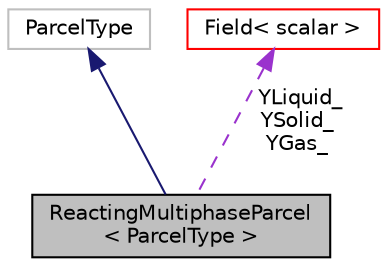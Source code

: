 digraph "ReactingMultiphaseParcel&lt; ParcelType &gt;"
{
  bgcolor="transparent";
  edge [fontname="Helvetica",fontsize="10",labelfontname="Helvetica",labelfontsize="10"];
  node [fontname="Helvetica",fontsize="10",shape=record];
  Node1 [label="ReactingMultiphaseParcel\l\< ParcelType \>",height=0.2,width=0.4,color="black", fillcolor="grey75", style="filled", fontcolor="black"];
  Node2 -> Node1 [dir="back",color="midnightblue",fontsize="10",style="solid",fontname="Helvetica"];
  Node2 [label="ParcelType",height=0.2,width=0.4,color="grey75"];
  Node3 -> Node1 [dir="back",color="darkorchid3",fontsize="10",style="dashed",label=" YLiquid_\nYSolid_\nYGas_" ,fontname="Helvetica"];
  Node3 [label="Field\< scalar \>",height=0.2,width=0.4,color="red",URL="$a00756.html"];
}
